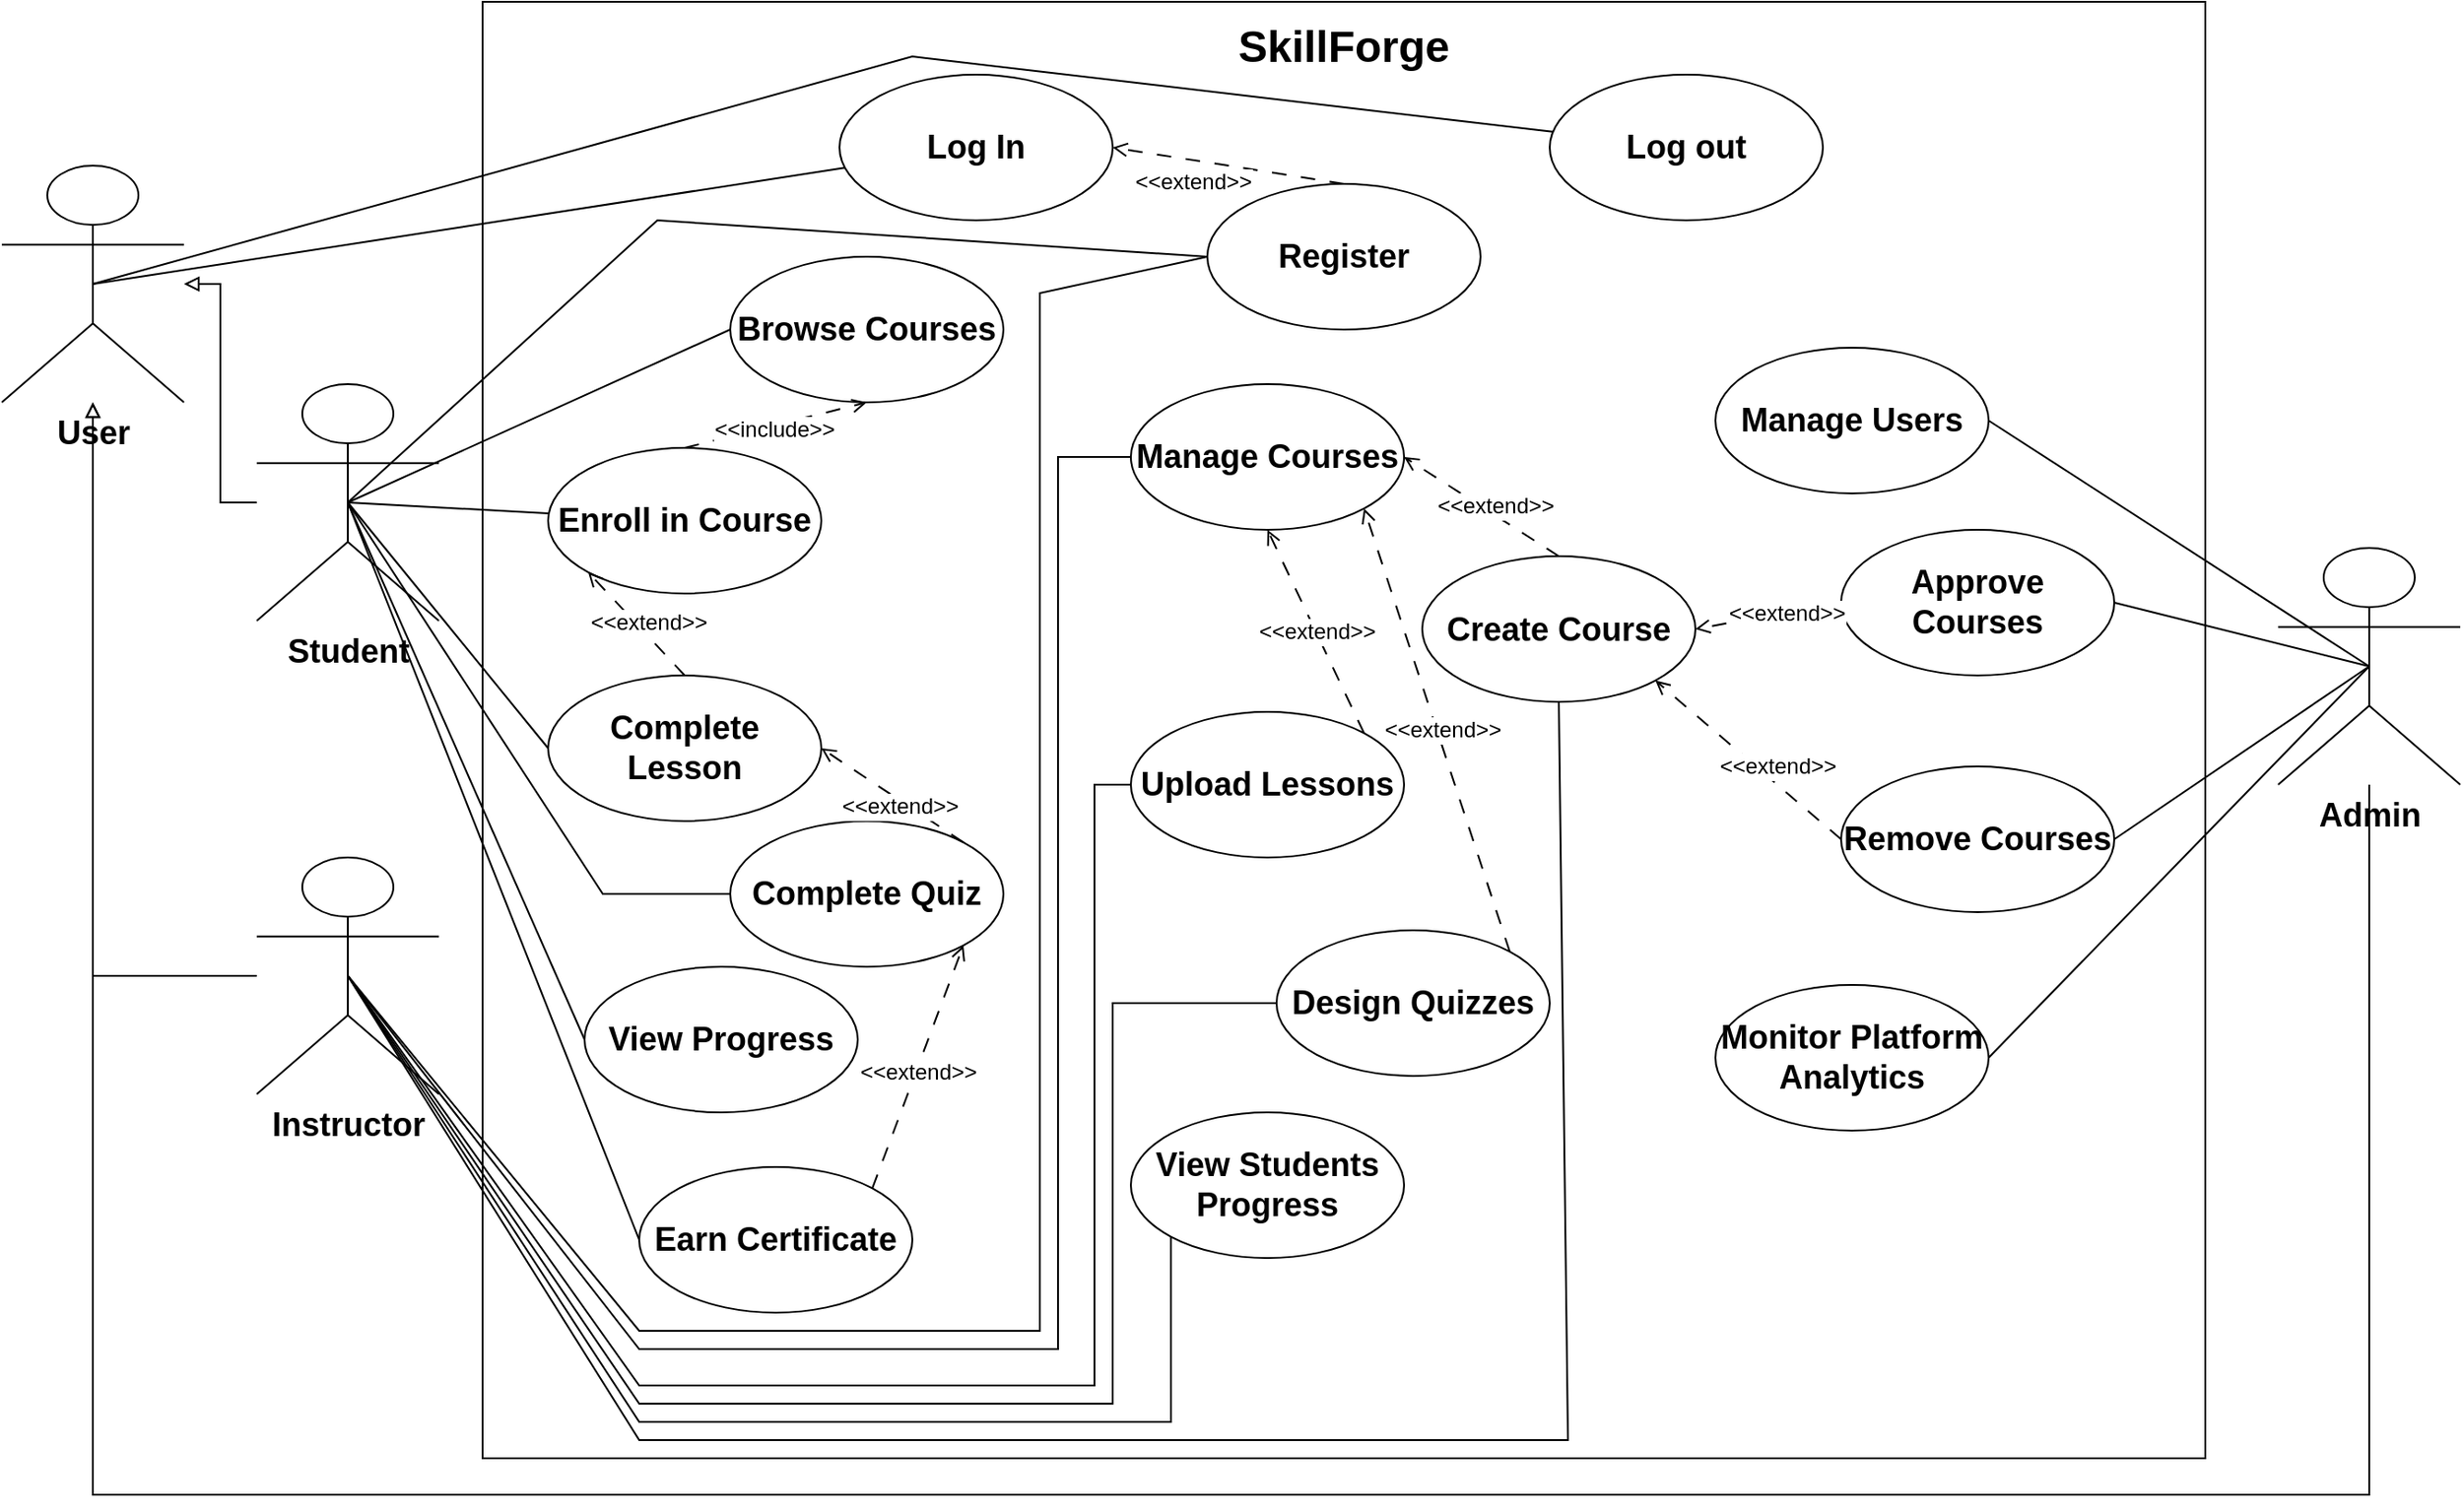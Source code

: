 <mxfile version="28.2.8">
  <diagram name="Page-1" id="nNE7cXkLWbT5HRCkaGo4">
    <mxGraphModel dx="1612" dy="902" grid="1" gridSize="10" guides="1" tooltips="1" connect="1" arrows="1" fold="1" page="1" pageScale="1" pageWidth="827" pageHeight="1169" math="0" shadow="0">
      <root>
        <mxCell id="0" />
        <mxCell id="1" parent="0" />
        <mxCell id="-XhT5Pp7xZniYWt6SDc9-1" value="" style="rounded=0;whiteSpace=wrap;html=1;direction=south;labelPosition=center;verticalLabelPosition=middle;align=center;verticalAlign=middle;" vertex="1" parent="1">
          <mxGeometry x="414" y="200" width="946" height="800" as="geometry" />
        </mxCell>
        <mxCell id="-XhT5Pp7xZniYWt6SDc9-3" value="&lt;font style=&quot;font-size: 24px;&quot;&gt;&lt;b style=&quot;&quot;&gt;SkillForge&lt;/b&gt;&lt;/font&gt;" style="text;html=1;whiteSpace=wrap;strokeColor=none;fillColor=none;align=center;verticalAlign=middle;rounded=0;" vertex="1" parent="1">
          <mxGeometry x="797" y="210" width="180" height="30" as="geometry" />
        </mxCell>
        <mxCell id="-XhT5Pp7xZniYWt6SDc9-173" style="edgeStyle=orthogonalEdgeStyle;rounded=0;orthogonalLoop=1;jettySize=auto;html=1;endArrow=block;endFill=0;" edge="1" parent="1" source="-XhT5Pp7xZniYWt6SDc9-5" target="-XhT5Pp7xZniYWt6SDc9-8">
          <mxGeometry relative="1" as="geometry">
            <Array as="points">
              <mxPoint x="1450" y="1020" />
              <mxPoint x="200" y="1020" />
            </Array>
          </mxGeometry>
        </mxCell>
        <mxCell id="-XhT5Pp7xZniYWt6SDc9-5" value="&lt;font style=&quot;font-size: 18px;&quot;&gt;&lt;b&gt;Admin&lt;/b&gt;&lt;/font&gt;" style="shape=umlActor;verticalLabelPosition=bottom;verticalAlign=top;html=1;outlineConnect=0;" vertex="1" parent="1">
          <mxGeometry x="1400" y="500" width="100" height="130" as="geometry" />
        </mxCell>
        <mxCell id="-XhT5Pp7xZniYWt6SDc9-147" style="edgeStyle=orthogonalEdgeStyle;rounded=0;orthogonalLoop=1;jettySize=auto;html=1;endArrow=block;endFill=0;" edge="1" parent="1" source="-XhT5Pp7xZniYWt6SDc9-6" target="-XhT5Pp7xZniYWt6SDc9-8">
          <mxGeometry relative="1" as="geometry" />
        </mxCell>
        <mxCell id="-XhT5Pp7xZniYWt6SDc9-6" value="&lt;font style=&quot;font-size: 18px;&quot;&gt;&lt;b&gt;Instructor&lt;/b&gt;&lt;/font&gt;" style="shape=umlActor;verticalLabelPosition=bottom;verticalAlign=top;html=1;outlineConnect=0;" vertex="1" parent="1">
          <mxGeometry x="290" y="670" width="100" height="130" as="geometry" />
        </mxCell>
        <mxCell id="-XhT5Pp7xZniYWt6SDc9-146" style="edgeStyle=orthogonalEdgeStyle;rounded=0;orthogonalLoop=1;jettySize=auto;html=1;endArrow=block;endFill=0;" edge="1" parent="1" source="-XhT5Pp7xZniYWt6SDc9-7" target="-XhT5Pp7xZniYWt6SDc9-8">
          <mxGeometry relative="1" as="geometry" />
        </mxCell>
        <mxCell id="-XhT5Pp7xZniYWt6SDc9-7" value="&lt;font style=&quot;font-size: 18px;&quot;&gt;&lt;b&gt;Student&lt;/b&gt;&lt;/font&gt;" style="shape=umlActor;verticalLabelPosition=bottom;verticalAlign=top;html=1;outlineConnect=0;" vertex="1" parent="1">
          <mxGeometry x="290" y="410" width="100" height="130" as="geometry" />
        </mxCell>
        <mxCell id="-XhT5Pp7xZniYWt6SDc9-8" value="&lt;font style=&quot;font-size: 18px;&quot;&gt;&lt;b&gt;User&lt;/b&gt;&lt;/font&gt;" style="shape=umlActor;verticalLabelPosition=bottom;verticalAlign=top;html=1;outlineConnect=0;fontSize=12;" vertex="1" parent="1">
          <mxGeometry x="150" y="290" width="100" height="130" as="geometry" />
        </mxCell>
        <mxCell id="-XhT5Pp7xZniYWt6SDc9-62" value="&lt;font style=&quot;font-size: 18px;&quot;&gt;&lt;b&gt;Browse Courses&lt;/b&gt;&lt;/font&gt;" style="ellipse;whiteSpace=wrap;html=1;" vertex="1" parent="1">
          <mxGeometry x="550" y="340" width="150" height="80" as="geometry" />
        </mxCell>
        <mxCell id="-XhT5Pp7xZniYWt6SDc9-87" style="edgeStyle=orthogonalEdgeStyle;rounded=0;orthogonalLoop=1;jettySize=auto;html=1;exitX=0.5;exitY=1;exitDx=0;exitDy=0;" edge="1" parent="1" source="-XhT5Pp7xZniYWt6SDc9-3" target="-XhT5Pp7xZniYWt6SDc9-3">
          <mxGeometry relative="1" as="geometry" />
        </mxCell>
        <mxCell id="-XhT5Pp7xZniYWt6SDc9-98" style="edgeStyle=orthogonalEdgeStyle;rounded=0;orthogonalLoop=1;jettySize=auto;html=1;exitX=0.5;exitY=1;exitDx=0;exitDy=0;" edge="1" parent="1">
          <mxGeometry relative="1" as="geometry">
            <mxPoint x="877.5" y="500" as="sourcePoint" />
            <mxPoint x="877.5" y="500" as="targetPoint" />
          </mxGeometry>
        </mxCell>
        <mxCell id="-XhT5Pp7xZniYWt6SDc9-129" value="&lt;span style=&quot;font-size: 18px;&quot;&gt;&lt;b&gt;Enroll in Course&lt;/b&gt;&lt;/span&gt;" style="ellipse;whiteSpace=wrap;html=1;" vertex="1" parent="1">
          <mxGeometry x="450" y="445" width="150" height="80" as="geometry" />
        </mxCell>
        <mxCell id="-XhT5Pp7xZniYWt6SDc9-130" value="&lt;span style=&quot;font-size: 18px;&quot;&gt;&lt;b&gt;Complete Lesson&lt;/b&gt;&lt;/span&gt;" style="ellipse;whiteSpace=wrap;html=1;" vertex="1" parent="1">
          <mxGeometry x="450" y="570" width="150" height="80" as="geometry" />
        </mxCell>
        <mxCell id="-XhT5Pp7xZniYWt6SDc9-131" value="&lt;span style=&quot;font-size: 18px;&quot;&gt;&lt;b&gt;Complete Quiz&lt;/b&gt;&lt;/span&gt;" style="ellipse;whiteSpace=wrap;html=1;" vertex="1" parent="1">
          <mxGeometry x="550" y="650" width="150" height="80" as="geometry" />
        </mxCell>
        <mxCell id="-XhT5Pp7xZniYWt6SDc9-132" value="&lt;span style=&quot;font-size: 18px;&quot;&gt;&lt;b&gt;View Progress&lt;/b&gt;&lt;/span&gt;" style="ellipse;whiteSpace=wrap;html=1;" vertex="1" parent="1">
          <mxGeometry x="470" y="730" width="150" height="80" as="geometry" />
        </mxCell>
        <mxCell id="-XhT5Pp7xZniYWt6SDc9-133" value="&lt;span style=&quot;font-size: 18px;&quot;&gt;&lt;b&gt;Earn Certificate&lt;/b&gt;&lt;/span&gt;" style="ellipse;whiteSpace=wrap;html=1;" vertex="1" parent="1">
          <mxGeometry x="500" y="840" width="150" height="80" as="geometry" />
        </mxCell>
        <mxCell id="-XhT5Pp7xZniYWt6SDc9-134" value="&lt;span style=&quot;font-size: 18px;&quot;&gt;&lt;b&gt;Create Course&lt;/b&gt;&lt;/span&gt;" style="ellipse;whiteSpace=wrap;html=1;" vertex="1" parent="1">
          <mxGeometry x="930" y="504.5" width="150" height="80" as="geometry" />
        </mxCell>
        <mxCell id="-XhT5Pp7xZniYWt6SDc9-135" value="&lt;span style=&quot;font-size: 18px;&quot;&gt;&lt;b&gt;Manage Courses&lt;/b&gt;&lt;/span&gt;" style="ellipse;whiteSpace=wrap;html=1;" vertex="1" parent="1">
          <mxGeometry x="770" y="410" width="150" height="80" as="geometry" />
        </mxCell>
        <mxCell id="-XhT5Pp7xZniYWt6SDc9-136" value="&lt;span style=&quot;font-size: 18px;&quot;&gt;&lt;b&gt;Upload Lessons&lt;/b&gt;&lt;/span&gt;" style="ellipse;whiteSpace=wrap;html=1;" vertex="1" parent="1">
          <mxGeometry x="770" y="590" width="150" height="80" as="geometry" />
        </mxCell>
        <mxCell id="-XhT5Pp7xZniYWt6SDc9-137" value="&lt;span style=&quot;font-size: 18px;&quot;&gt;&lt;b&gt;Design Quizzes&lt;/b&gt;&lt;/span&gt;" style="ellipse;whiteSpace=wrap;html=1;" vertex="1" parent="1">
          <mxGeometry x="850" y="710" width="150" height="80" as="geometry" />
        </mxCell>
        <mxCell id="-XhT5Pp7xZniYWt6SDc9-138" value="&lt;span style=&quot;font-size: 18px;&quot;&gt;&lt;b&gt;View Students Progress&lt;/b&gt;&lt;/span&gt;" style="ellipse;whiteSpace=wrap;html=1;" vertex="1" parent="1">
          <mxGeometry x="770" y="810" width="150" height="80" as="geometry" />
        </mxCell>
        <mxCell id="-XhT5Pp7xZniYWt6SDc9-139" value="&lt;font style=&quot;font-size: 18px;&quot;&gt;&lt;b&gt;Log In&lt;/b&gt;&lt;/font&gt;" style="ellipse;whiteSpace=wrap;html=1;" vertex="1" parent="1">
          <mxGeometry x="610" y="240" width="150" height="80" as="geometry" />
        </mxCell>
        <mxCell id="-XhT5Pp7xZniYWt6SDc9-140" value="&lt;b&gt;&lt;font style=&quot;font-size: 18px;&quot;&gt;Register&lt;/font&gt;&lt;/b&gt;" style="ellipse;whiteSpace=wrap;html=1;" vertex="1" parent="1">
          <mxGeometry x="812" y="300" width="150" height="80" as="geometry" />
        </mxCell>
        <mxCell id="-XhT5Pp7xZniYWt6SDc9-141" value="&lt;b&gt;&lt;font style=&quot;font-size: 18px;&quot;&gt;Log out&lt;/font&gt;&lt;/b&gt;" style="ellipse;whiteSpace=wrap;html=1;" vertex="1" parent="1">
          <mxGeometry x="1000" y="240" width="150" height="80" as="geometry" />
        </mxCell>
        <mxCell id="-XhT5Pp7xZniYWt6SDc9-142" value="&lt;font style=&quot;font-size: 18px;&quot;&gt;&lt;b style=&quot;&quot;&gt;Manage Users&lt;/b&gt;&lt;/font&gt;" style="ellipse;whiteSpace=wrap;html=1;" vertex="1" parent="1">
          <mxGeometry x="1091" y="390" width="150" height="80" as="geometry" />
        </mxCell>
        <mxCell id="-XhT5Pp7xZniYWt6SDc9-143" value="&lt;span style=&quot;font-size: 18px;&quot;&gt;&lt;b&gt;Approve Courses&lt;/b&gt;&lt;/span&gt;" style="ellipse;whiteSpace=wrap;html=1;" vertex="1" parent="1">
          <mxGeometry x="1160" y="490" width="150" height="80" as="geometry" />
        </mxCell>
        <mxCell id="-XhT5Pp7xZniYWt6SDc9-144" value="&lt;span style=&quot;font-size: 18px;&quot;&gt;&lt;b&gt;Remove Courses&lt;/b&gt;&lt;/span&gt;" style="ellipse;whiteSpace=wrap;html=1;" vertex="1" parent="1">
          <mxGeometry x="1160" y="620" width="150" height="80" as="geometry" />
        </mxCell>
        <mxCell id="-XhT5Pp7xZniYWt6SDc9-145" value="&lt;span style=&quot;font-size: 18px;&quot;&gt;&lt;b&gt;Monitor Platform Analytics&lt;/b&gt;&lt;/span&gt;" style="ellipse;whiteSpace=wrap;html=1;" vertex="1" parent="1">
          <mxGeometry x="1091" y="740" width="150" height="80" as="geometry" />
        </mxCell>
        <mxCell id="-XhT5Pp7xZniYWt6SDc9-149" value="" style="endArrow=none;html=1;rounded=0;exitX=0.5;exitY=0.5;exitDx=0;exitDy=0;exitPerimeter=0;" edge="1" parent="1" source="-XhT5Pp7xZniYWt6SDc9-8" target="-XhT5Pp7xZniYWt6SDc9-139">
          <mxGeometry width="50" height="50" relative="1" as="geometry">
            <mxPoint x="800" y="630" as="sourcePoint" />
            <mxPoint x="850" y="580" as="targetPoint" />
          </mxGeometry>
        </mxCell>
        <mxCell id="-XhT5Pp7xZniYWt6SDc9-151" value="" style="endArrow=none;html=1;rounded=0;exitX=0.5;exitY=0.5;exitDx=0;exitDy=0;exitPerimeter=0;" edge="1" parent="1" source="-XhT5Pp7xZniYWt6SDc9-8" target="-XhT5Pp7xZniYWt6SDc9-141">
          <mxGeometry width="50" height="50" relative="1" as="geometry">
            <mxPoint x="800" y="630" as="sourcePoint" />
            <mxPoint x="850" y="580" as="targetPoint" />
            <Array as="points">
              <mxPoint x="650" y="230" />
            </Array>
          </mxGeometry>
        </mxCell>
        <mxCell id="-XhT5Pp7xZniYWt6SDc9-152" value="" style="endArrow=none;html=1;rounded=0;exitX=0.5;exitY=0.5;exitDx=0;exitDy=0;exitPerimeter=0;entryX=0;entryY=0.5;entryDx=0;entryDy=0;" edge="1" parent="1" source="-XhT5Pp7xZniYWt6SDc9-7" target="-XhT5Pp7xZniYWt6SDc9-140">
          <mxGeometry width="50" height="50" relative="1" as="geometry">
            <mxPoint x="800" y="630" as="sourcePoint" />
            <mxPoint x="850" y="580" as="targetPoint" />
            <Array as="points">
              <mxPoint x="510" y="320" />
            </Array>
          </mxGeometry>
        </mxCell>
        <mxCell id="-XhT5Pp7xZniYWt6SDc9-155" value="" style="endArrow=none;html=1;rounded=0;exitX=0.5;exitY=0.5;exitDx=0;exitDy=0;exitPerimeter=0;entryX=0;entryY=0.5;entryDx=0;entryDy=0;" edge="1" parent="1" source="-XhT5Pp7xZniYWt6SDc9-7" target="-XhT5Pp7xZniYWt6SDc9-62">
          <mxGeometry width="50" height="50" relative="1" as="geometry">
            <mxPoint x="800" y="630" as="sourcePoint" />
            <mxPoint x="850" y="580" as="targetPoint" />
          </mxGeometry>
        </mxCell>
        <mxCell id="-XhT5Pp7xZniYWt6SDc9-156" value="" style="endArrow=none;html=1;rounded=0;exitX=0.5;exitY=0.5;exitDx=0;exitDy=0;exitPerimeter=0;" edge="1" parent="1" source="-XhT5Pp7xZniYWt6SDc9-7" target="-XhT5Pp7xZniYWt6SDc9-129">
          <mxGeometry width="50" height="50" relative="1" as="geometry">
            <mxPoint x="800" y="630" as="sourcePoint" />
            <mxPoint x="850" y="580" as="targetPoint" />
          </mxGeometry>
        </mxCell>
        <mxCell id="-XhT5Pp7xZniYWt6SDc9-157" value="" style="endArrow=none;html=1;rounded=0;exitX=0.5;exitY=0.5;exitDx=0;exitDy=0;exitPerimeter=0;entryX=0;entryY=0.5;entryDx=0;entryDy=0;" edge="1" parent="1" source="-XhT5Pp7xZniYWt6SDc9-7" target="-XhT5Pp7xZniYWt6SDc9-130">
          <mxGeometry width="50" height="50" relative="1" as="geometry">
            <mxPoint x="800" y="630" as="sourcePoint" />
            <mxPoint x="850" y="580" as="targetPoint" />
          </mxGeometry>
        </mxCell>
        <mxCell id="-XhT5Pp7xZniYWt6SDc9-158" value="" style="endArrow=none;html=1;rounded=0;exitX=0.5;exitY=0.5;exitDx=0;exitDy=0;exitPerimeter=0;entryX=0;entryY=0.5;entryDx=0;entryDy=0;" edge="1" parent="1" source="-XhT5Pp7xZniYWt6SDc9-7" target="-XhT5Pp7xZniYWt6SDc9-131">
          <mxGeometry width="50" height="50" relative="1" as="geometry">
            <mxPoint x="800" y="630" as="sourcePoint" />
            <mxPoint x="850" y="580" as="targetPoint" />
            <Array as="points">
              <mxPoint x="480" y="690" />
            </Array>
          </mxGeometry>
        </mxCell>
        <mxCell id="-XhT5Pp7xZniYWt6SDc9-159" value="" style="endArrow=none;html=1;rounded=0;exitX=0.5;exitY=0.5;exitDx=0;exitDy=0;exitPerimeter=0;entryX=0;entryY=0.5;entryDx=0;entryDy=0;" edge="1" parent="1" source="-XhT5Pp7xZniYWt6SDc9-7" target="-XhT5Pp7xZniYWt6SDc9-132">
          <mxGeometry width="50" height="50" relative="1" as="geometry">
            <mxPoint x="800" y="630" as="sourcePoint" />
            <mxPoint x="850" y="580" as="targetPoint" />
          </mxGeometry>
        </mxCell>
        <mxCell id="-XhT5Pp7xZniYWt6SDc9-160" value="" style="endArrow=none;html=1;rounded=0;exitX=0.5;exitY=0.5;exitDx=0;exitDy=0;exitPerimeter=0;entryX=0;entryY=0.5;entryDx=0;entryDy=0;" edge="1" parent="1" source="-XhT5Pp7xZniYWt6SDc9-7" target="-XhT5Pp7xZniYWt6SDc9-133">
          <mxGeometry width="50" height="50" relative="1" as="geometry">
            <mxPoint x="800" y="630" as="sourcePoint" />
            <mxPoint x="850" y="580" as="targetPoint" />
          </mxGeometry>
        </mxCell>
        <mxCell id="-XhT5Pp7xZniYWt6SDc9-166" value="" style="endArrow=none;html=1;rounded=0;exitX=0.5;exitY=0.5;exitDx=0;exitDy=0;exitPerimeter=0;entryX=0;entryY=0.5;entryDx=0;entryDy=0;" edge="1" parent="1" source="-XhT5Pp7xZniYWt6SDc9-6" target="-XhT5Pp7xZniYWt6SDc9-140">
          <mxGeometry width="50" height="50" relative="1" as="geometry">
            <mxPoint x="750" y="630" as="sourcePoint" />
            <mxPoint x="800" y="580" as="targetPoint" />
            <Array as="points">
              <mxPoint x="500" y="930" />
              <mxPoint x="610" y="930" />
              <mxPoint x="720" y="930" />
              <mxPoint x="720" y="360" />
            </Array>
          </mxGeometry>
        </mxCell>
        <mxCell id="-XhT5Pp7xZniYWt6SDc9-167" value="" style="endArrow=none;html=1;rounded=0;exitX=0.5;exitY=0.5;exitDx=0;exitDy=0;exitPerimeter=0;entryX=0;entryY=0.5;entryDx=0;entryDy=0;" edge="1" parent="1" source="-XhT5Pp7xZniYWt6SDc9-6" target="-XhT5Pp7xZniYWt6SDc9-135">
          <mxGeometry width="50" height="50" relative="1" as="geometry">
            <mxPoint x="750" y="630" as="sourcePoint" />
            <mxPoint x="800" y="580" as="targetPoint" />
            <Array as="points">
              <mxPoint x="500" y="940" />
              <mxPoint x="730" y="940" />
              <mxPoint x="730" y="450" />
            </Array>
          </mxGeometry>
        </mxCell>
        <mxCell id="-XhT5Pp7xZniYWt6SDc9-169" value="" style="endArrow=none;html=1;rounded=0;exitX=0.5;exitY=0.5;exitDx=0;exitDy=0;exitPerimeter=0;entryX=0;entryY=0.5;entryDx=0;entryDy=0;" edge="1" parent="1" source="-XhT5Pp7xZniYWt6SDc9-6" target="-XhT5Pp7xZniYWt6SDc9-136">
          <mxGeometry width="50" height="50" relative="1" as="geometry">
            <mxPoint x="750" y="630" as="sourcePoint" />
            <mxPoint x="760" y="690" as="targetPoint" />
            <Array as="points">
              <mxPoint x="500" y="960" />
              <mxPoint x="750" y="960" />
              <mxPoint x="750" y="820" />
              <mxPoint x="750" y="630" />
            </Array>
          </mxGeometry>
        </mxCell>
        <mxCell id="-XhT5Pp7xZniYWt6SDc9-170" value="" style="endArrow=none;html=1;rounded=0;exitX=0.5;exitY=0.5;exitDx=0;exitDy=0;exitPerimeter=0;entryX=0;entryY=0.5;entryDx=0;entryDy=0;" edge="1" parent="1" source="-XhT5Pp7xZniYWt6SDc9-6" target="-XhT5Pp7xZniYWt6SDc9-137">
          <mxGeometry width="50" height="50" relative="1" as="geometry">
            <mxPoint x="750" y="630" as="sourcePoint" />
            <mxPoint x="800" y="580" as="targetPoint" />
            <Array as="points">
              <mxPoint x="500" y="970" />
              <mxPoint x="760" y="970" />
              <mxPoint x="760" y="860" />
              <mxPoint x="760" y="750" />
            </Array>
          </mxGeometry>
        </mxCell>
        <mxCell id="-XhT5Pp7xZniYWt6SDc9-174" value="" style="endArrow=none;html=1;rounded=0;entryX=1;entryY=0.5;entryDx=0;entryDy=0;exitX=0.5;exitY=0.5;exitDx=0;exitDy=0;exitPerimeter=0;" edge="1" parent="1" source="-XhT5Pp7xZniYWt6SDc9-5" target="-XhT5Pp7xZniYWt6SDc9-142">
          <mxGeometry width="50" height="50" relative="1" as="geometry">
            <mxPoint x="750" y="630" as="sourcePoint" />
            <mxPoint x="800" y="580" as="targetPoint" />
          </mxGeometry>
        </mxCell>
        <mxCell id="-XhT5Pp7xZniYWt6SDc9-175" value="" style="endArrow=none;html=1;rounded=0;entryX=0.5;entryY=0.5;entryDx=0;entryDy=0;entryPerimeter=0;exitX=1;exitY=0.5;exitDx=0;exitDy=0;" edge="1" parent="1" source="-XhT5Pp7xZniYWt6SDc9-143" target="-XhT5Pp7xZniYWt6SDc9-5">
          <mxGeometry width="50" height="50" relative="1" as="geometry">
            <mxPoint x="750" y="630" as="sourcePoint" />
            <mxPoint x="800" y="580" as="targetPoint" />
          </mxGeometry>
        </mxCell>
        <mxCell id="-XhT5Pp7xZniYWt6SDc9-176" value="" style="endArrow=none;html=1;rounded=0;exitX=1;exitY=0.5;exitDx=0;exitDy=0;entryX=0.5;entryY=0.5;entryDx=0;entryDy=0;entryPerimeter=0;" edge="1" parent="1" source="-XhT5Pp7xZniYWt6SDc9-144" target="-XhT5Pp7xZniYWt6SDc9-5">
          <mxGeometry width="50" height="50" relative="1" as="geometry">
            <mxPoint x="750" y="630" as="sourcePoint" />
            <mxPoint x="800" y="580" as="targetPoint" />
          </mxGeometry>
        </mxCell>
        <mxCell id="-XhT5Pp7xZniYWt6SDc9-177" value="" style="endArrow=none;html=1;rounded=0;exitX=1;exitY=0.5;exitDx=0;exitDy=0;entryX=0.5;entryY=0.5;entryDx=0;entryDy=0;entryPerimeter=0;" edge="1" parent="1" source="-XhT5Pp7xZniYWt6SDc9-145" target="-XhT5Pp7xZniYWt6SDc9-5">
          <mxGeometry width="50" height="50" relative="1" as="geometry">
            <mxPoint x="750" y="630" as="sourcePoint" />
            <mxPoint x="800" y="580" as="targetPoint" />
          </mxGeometry>
        </mxCell>
        <mxCell id="-XhT5Pp7xZniYWt6SDc9-178" value="" style="endArrow=open;html=1;rounded=0;entryX=1;entryY=0.5;entryDx=0;entryDy=0;exitX=0.5;exitY=0;exitDx=0;exitDy=0;dashed=1;dashPattern=8 8;endFill=0;fontSize=11;" edge="1" parent="1" source="-XhT5Pp7xZniYWt6SDc9-140" target="-XhT5Pp7xZniYWt6SDc9-139">
          <mxGeometry width="50" height="50" relative="1" as="geometry">
            <mxPoint x="750" y="630" as="sourcePoint" />
            <mxPoint x="800" y="580" as="targetPoint" />
          </mxGeometry>
        </mxCell>
        <mxCell id="-XhT5Pp7xZniYWt6SDc9-179" value="&amp;lt;&amp;lt;extend&amp;gt;&amp;gt;" style="edgeLabel;html=1;align=center;verticalAlign=middle;resizable=0;points=[];fontSize=12;" vertex="1" connectable="0" parent="-XhT5Pp7xZniYWt6SDc9-178">
          <mxGeometry x="0.477" y="-3" relative="1" as="geometry">
            <mxPoint x="10" y="16" as="offset" />
          </mxGeometry>
        </mxCell>
        <mxCell id="-XhT5Pp7xZniYWt6SDc9-182" value="" style="endArrow=open;html=1;rounded=0;exitX=0.5;exitY=0;exitDx=0;exitDy=0;entryX=0.5;entryY=1;entryDx=0;entryDy=0;dashed=1;dashPattern=8 8;endFill=0;" edge="1" parent="1" source="-XhT5Pp7xZniYWt6SDc9-129" target="-XhT5Pp7xZniYWt6SDc9-62">
          <mxGeometry width="50" height="50" relative="1" as="geometry">
            <mxPoint x="750" y="630" as="sourcePoint" />
            <mxPoint x="800" y="580" as="targetPoint" />
          </mxGeometry>
        </mxCell>
        <mxCell id="-XhT5Pp7xZniYWt6SDc9-183" value="&amp;lt;&amp;lt;include&amp;gt;&amp;gt;" style="edgeLabel;html=1;align=center;verticalAlign=middle;resizable=0;points=[];fontSize=12;" vertex="1" connectable="0" parent="-XhT5Pp7xZniYWt6SDc9-182">
          <mxGeometry x="-0.033" y="-1" relative="1" as="geometry">
            <mxPoint y="1" as="offset" />
          </mxGeometry>
        </mxCell>
        <mxCell id="-XhT5Pp7xZniYWt6SDc9-184" value="" style="endArrow=open;html=1;rounded=0;exitX=0.5;exitY=0;exitDx=0;exitDy=0;entryX=0;entryY=1;entryDx=0;entryDy=0;dashed=1;dashPattern=8 8;endFill=0;" edge="1" parent="1" source="-XhT5Pp7xZniYWt6SDc9-130" target="-XhT5Pp7xZniYWt6SDc9-129">
          <mxGeometry width="50" height="50" relative="1" as="geometry">
            <mxPoint x="750" y="630" as="sourcePoint" />
            <mxPoint x="800" y="580" as="targetPoint" />
          </mxGeometry>
        </mxCell>
        <mxCell id="-XhT5Pp7xZniYWt6SDc9-185" value="&amp;lt;&amp;lt;extend&amp;gt;&amp;gt;" style="edgeLabel;html=1;align=center;verticalAlign=middle;resizable=0;points=[];fontSize=12;" vertex="1" connectable="0" parent="-XhT5Pp7xZniYWt6SDc9-184">
          <mxGeometry x="-0.11" y="-4" relative="1" as="geometry">
            <mxPoint y="-1" as="offset" />
          </mxGeometry>
        </mxCell>
        <mxCell id="-XhT5Pp7xZniYWt6SDc9-186" value="" style="endArrow=open;html=1;rounded=0;exitX=1;exitY=0;exitDx=0;exitDy=0;entryX=1;entryY=0.5;entryDx=0;entryDy=0;dashed=1;dashPattern=8 8;endFill=0;" edge="1" parent="1" source="-XhT5Pp7xZniYWt6SDc9-131" target="-XhT5Pp7xZniYWt6SDc9-130">
          <mxGeometry width="50" height="50" relative="1" as="geometry">
            <mxPoint x="750" y="630" as="sourcePoint" />
            <mxPoint x="800" y="580" as="targetPoint" />
          </mxGeometry>
        </mxCell>
        <mxCell id="-XhT5Pp7xZniYWt6SDc9-187" value="&amp;lt;&amp;lt;extend&amp;gt;&amp;gt;" style="edgeLabel;html=1;align=center;verticalAlign=middle;resizable=0;points=[];fontSize=12;" vertex="1" connectable="0" parent="-XhT5Pp7xZniYWt6SDc9-186">
          <mxGeometry x="-0.108" y="3" relative="1" as="geometry">
            <mxPoint x="1" y="1" as="offset" />
          </mxGeometry>
        </mxCell>
        <mxCell id="-XhT5Pp7xZniYWt6SDc9-188" value="" style="endArrow=open;html=1;rounded=0;exitX=1;exitY=0;exitDx=0;exitDy=0;entryX=1;entryY=1;entryDx=0;entryDy=0;dashed=1;dashPattern=8 8;endFill=0;" edge="1" parent="1" source="-XhT5Pp7xZniYWt6SDc9-133" target="-XhT5Pp7xZniYWt6SDc9-131">
          <mxGeometry width="50" height="50" relative="1" as="geometry">
            <mxPoint x="750" y="630" as="sourcePoint" />
            <mxPoint x="800" y="580" as="targetPoint" />
          </mxGeometry>
        </mxCell>
        <mxCell id="-XhT5Pp7xZniYWt6SDc9-189" value="&amp;lt;&amp;lt;extend&amp;gt;&amp;gt;" style="edgeLabel;html=1;align=center;verticalAlign=middle;resizable=0;points=[];fontSize=12;" vertex="1" connectable="0" parent="-XhT5Pp7xZniYWt6SDc9-188">
          <mxGeometry x="-0.025" relative="1" as="geometry">
            <mxPoint y="1" as="offset" />
          </mxGeometry>
        </mxCell>
        <mxCell id="-XhT5Pp7xZniYWt6SDc9-197" value="" style="endArrow=open;html=1;rounded=0;exitX=0.5;exitY=0;exitDx=0;exitDy=0;entryX=1;entryY=0.5;entryDx=0;entryDy=0;dashed=1;dashPattern=8 8;endFill=0;fontSize=12;" edge="1" parent="1" source="-XhT5Pp7xZniYWt6SDc9-134" target="-XhT5Pp7xZniYWt6SDc9-135">
          <mxGeometry width="50" height="50" relative="1" as="geometry">
            <mxPoint x="750" y="630" as="sourcePoint" />
            <mxPoint x="800" y="580" as="targetPoint" />
          </mxGeometry>
        </mxCell>
        <mxCell id="-XhT5Pp7xZniYWt6SDc9-199" value="&amp;lt;&amp;lt;extend&amp;gt;&amp;gt;" style="edgeLabel;html=1;align=center;verticalAlign=middle;resizable=0;points=[];fontSize=12;" vertex="1" connectable="0" parent="-XhT5Pp7xZniYWt6SDc9-197">
          <mxGeometry x="-0.127" y="-3" relative="1" as="geometry">
            <mxPoint y="-1" as="offset" />
          </mxGeometry>
        </mxCell>
        <mxCell id="-XhT5Pp7xZniYWt6SDc9-200" value="" style="endArrow=open;html=1;rounded=0;exitX=1;exitY=0;exitDx=0;exitDy=0;entryX=0.5;entryY=1;entryDx=0;entryDy=0;dashed=1;dashPattern=8 8;fontSize=12;endFill=0;" edge="1" parent="1" source="-XhT5Pp7xZniYWt6SDc9-136" target="-XhT5Pp7xZniYWt6SDc9-135">
          <mxGeometry width="50" height="50" relative="1" as="geometry">
            <mxPoint x="750" y="630" as="sourcePoint" />
            <mxPoint x="800" y="580" as="targetPoint" />
          </mxGeometry>
        </mxCell>
        <mxCell id="-XhT5Pp7xZniYWt6SDc9-201" value="&amp;lt;&amp;lt;extend&amp;gt;&amp;gt;" style="edgeLabel;html=1;align=center;verticalAlign=middle;resizable=0;points=[];fontSize=12;" vertex="1" connectable="0" parent="-XhT5Pp7xZniYWt6SDc9-200">
          <mxGeometry x="-0.012" y="-1" relative="1" as="geometry">
            <mxPoint x="-1" as="offset" />
          </mxGeometry>
        </mxCell>
        <mxCell id="-XhT5Pp7xZniYWt6SDc9-203" value="" style="endArrow=open;html=1;rounded=0;exitX=1;exitY=0;exitDx=0;exitDy=0;entryX=1;entryY=1;entryDx=0;entryDy=0;dashed=1;dashPattern=8 8;endFill=0;" edge="1" parent="1" source="-XhT5Pp7xZniYWt6SDc9-137" target="-XhT5Pp7xZniYWt6SDc9-135">
          <mxGeometry width="50" height="50" relative="1" as="geometry">
            <mxPoint x="750" y="630" as="sourcePoint" />
            <mxPoint x="800" y="580" as="targetPoint" />
          </mxGeometry>
        </mxCell>
        <mxCell id="-XhT5Pp7xZniYWt6SDc9-204" value="&amp;lt;&amp;lt;extend&amp;gt;&amp;gt;" style="edgeLabel;html=1;align=center;verticalAlign=middle;resizable=0;points=[];fontSize=12;" vertex="1" connectable="0" parent="-XhT5Pp7xZniYWt6SDc9-203">
          <mxGeometry x="-0.008" y="-2" relative="1" as="geometry">
            <mxPoint y="-1" as="offset" />
          </mxGeometry>
        </mxCell>
        <mxCell id="-XhT5Pp7xZniYWt6SDc9-205" value="" style="endArrow=open;html=1;rounded=0;entryX=1;entryY=0.5;entryDx=0;entryDy=0;exitX=0;exitY=0.5;exitDx=0;exitDy=0;dashed=1;dashPattern=8 8;endFill=0;" edge="1" parent="1" source="-XhT5Pp7xZniYWt6SDc9-143" target="-XhT5Pp7xZniYWt6SDc9-134">
          <mxGeometry width="50" height="50" relative="1" as="geometry">
            <mxPoint x="750" y="630" as="sourcePoint" />
            <mxPoint x="800" y="580" as="targetPoint" />
          </mxGeometry>
        </mxCell>
        <mxCell id="-XhT5Pp7xZniYWt6SDc9-207" value="&amp;lt;&amp;lt;extend&amp;gt;&amp;gt;" style="edgeLabel;html=1;align=center;verticalAlign=middle;resizable=0;points=[];fontSize=12;" vertex="1" connectable="0" parent="-XhT5Pp7xZniYWt6SDc9-205">
          <mxGeometry x="-0.214" relative="1" as="geometry">
            <mxPoint x="1" as="offset" />
          </mxGeometry>
        </mxCell>
        <mxCell id="-XhT5Pp7xZniYWt6SDc9-206" value="" style="endArrow=open;html=1;rounded=0;entryX=1;entryY=1;entryDx=0;entryDy=0;exitX=0;exitY=0.5;exitDx=0;exitDy=0;dashed=1;dashPattern=8 8;endFill=0;" edge="1" parent="1" source="-XhT5Pp7xZniYWt6SDc9-144" target="-XhT5Pp7xZniYWt6SDc9-134">
          <mxGeometry width="50" height="50" relative="1" as="geometry">
            <mxPoint x="750" y="630" as="sourcePoint" />
            <mxPoint x="800" y="580" as="targetPoint" />
          </mxGeometry>
        </mxCell>
        <mxCell id="-XhT5Pp7xZniYWt6SDc9-208" value="&amp;lt;&amp;lt;extend&amp;gt;&amp;gt;" style="edgeLabel;html=1;align=center;verticalAlign=middle;resizable=0;points=[];fontSize=12;" vertex="1" connectable="0" parent="-XhT5Pp7xZniYWt6SDc9-206">
          <mxGeometry x="-0.209" y="-8" relative="1" as="geometry">
            <mxPoint as="offset" />
          </mxGeometry>
        </mxCell>
        <mxCell id="-XhT5Pp7xZniYWt6SDc9-209" value="" style="endArrow=none;html=1;rounded=0;exitX=0.5;exitY=0.5;exitDx=0;exitDy=0;exitPerimeter=0;entryX=0.5;entryY=1;entryDx=0;entryDy=0;" edge="1" parent="1" source="-XhT5Pp7xZniYWt6SDc9-6" target="-XhT5Pp7xZniYWt6SDc9-134">
          <mxGeometry width="50" height="50" relative="1" as="geometry">
            <mxPoint x="750" y="630" as="sourcePoint" />
            <mxPoint x="800" y="580" as="targetPoint" />
            <Array as="points">
              <mxPoint x="500" y="990" />
              <mxPoint x="1010" y="990" />
            </Array>
          </mxGeometry>
        </mxCell>
        <mxCell id="-XhT5Pp7xZniYWt6SDc9-210" value="" style="endArrow=none;html=1;rounded=0;exitX=0.5;exitY=0.5;exitDx=0;exitDy=0;exitPerimeter=0;entryX=0;entryY=1;entryDx=0;entryDy=0;" edge="1" parent="1" source="-XhT5Pp7xZniYWt6SDc9-6" target="-XhT5Pp7xZniYWt6SDc9-138">
          <mxGeometry width="50" height="50" relative="1" as="geometry">
            <mxPoint x="750" y="630" as="sourcePoint" />
            <mxPoint x="800" y="580" as="targetPoint" />
            <Array as="points">
              <mxPoint x="500" y="980" />
              <mxPoint x="792" y="980" />
            </Array>
          </mxGeometry>
        </mxCell>
      </root>
    </mxGraphModel>
  </diagram>
</mxfile>
